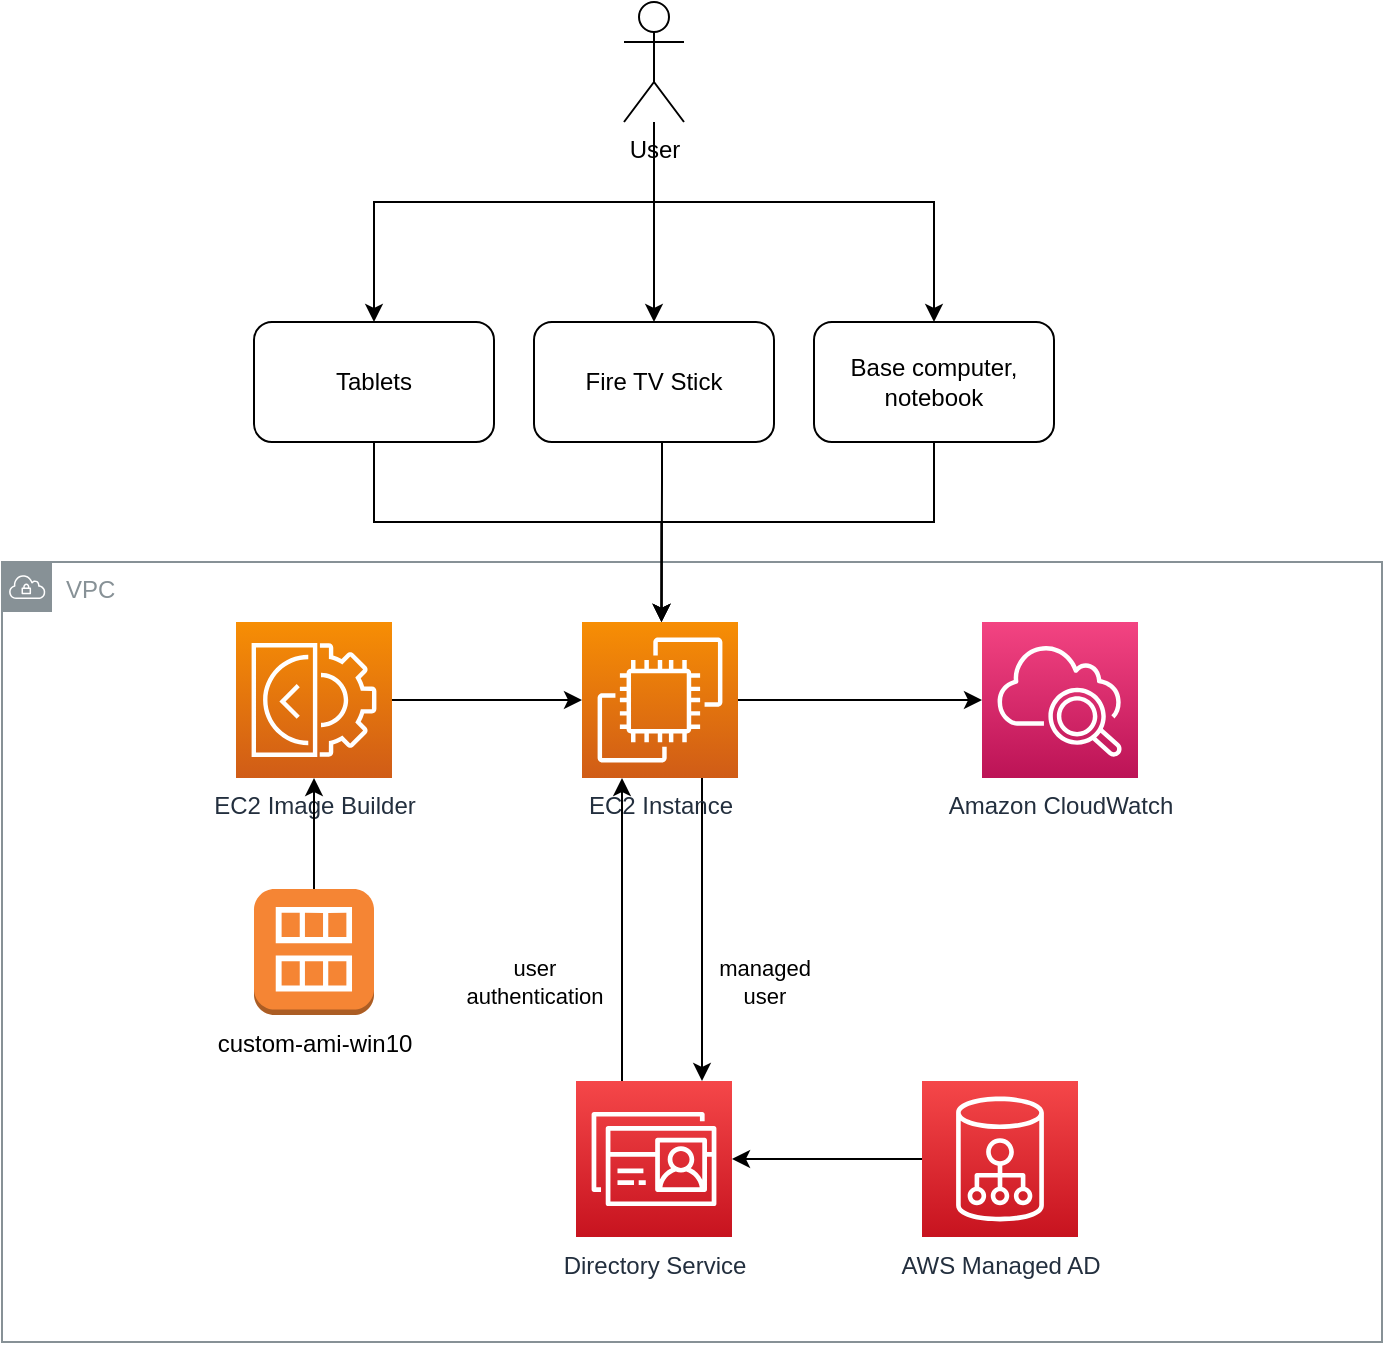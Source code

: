 <mxfile version="21.3.2" type="device">
  <diagram name="Page-1" id="C7RZqaPVBrPBGMAQo_RG">
    <mxGraphModel dx="1500" dy="784" grid="1" gridSize="10" guides="1" tooltips="1" connect="1" arrows="1" fold="1" page="1" pageScale="1" pageWidth="850" pageHeight="1100" math="0" shadow="0">
      <root>
        <mxCell id="0" />
        <mxCell id="1" parent="0" />
        <mxCell id="PoKVVymV3gFo9bp0MPfM-1" value="VPC" style="sketch=0;outlineConnect=0;gradientColor=none;html=1;whiteSpace=wrap;fontSize=12;fontStyle=0;shape=mxgraph.aws4.group;grIcon=mxgraph.aws4.group_vpc;strokeColor=#879196;fillColor=none;verticalAlign=top;align=left;spacingLeft=30;fontColor=#879196;dashed=0;" parent="1" vertex="1">
          <mxGeometry x="140" y="350" width="690" height="390" as="geometry" />
        </mxCell>
        <mxCell id="77cXRtI_JSIfpuq8JxOg-1" style="edgeStyle=orthogonalEdgeStyle;rounded=0;orthogonalLoop=1;jettySize=auto;html=1;entryX=0.5;entryY=0;entryDx=0;entryDy=0;" parent="1" source="77cXRtI_JSIfpuq8JxOg-4" target="77cXRtI_JSIfpuq8JxOg-6" edge="1">
          <mxGeometry relative="1" as="geometry" />
        </mxCell>
        <mxCell id="77cXRtI_JSIfpuq8JxOg-2" style="edgeStyle=orthogonalEdgeStyle;rounded=0;orthogonalLoop=1;jettySize=auto;html=1;entryX=0.5;entryY=0;entryDx=0;entryDy=0;" parent="1" source="77cXRtI_JSIfpuq8JxOg-4" target="77cXRtI_JSIfpuq8JxOg-16" edge="1">
          <mxGeometry relative="1" as="geometry">
            <Array as="points">
              <mxPoint x="466" y="170" />
              <mxPoint x="606" y="170" />
            </Array>
          </mxGeometry>
        </mxCell>
        <mxCell id="77cXRtI_JSIfpuq8JxOg-3" style="edgeStyle=orthogonalEdgeStyle;rounded=0;orthogonalLoop=1;jettySize=auto;html=1;entryX=0.5;entryY=0;entryDx=0;entryDy=0;" parent="1" source="77cXRtI_JSIfpuq8JxOg-4" target="77cXRtI_JSIfpuq8JxOg-18" edge="1">
          <mxGeometry relative="1" as="geometry">
            <Array as="points">
              <mxPoint x="466" y="170" />
              <mxPoint x="326" y="170" />
            </Array>
          </mxGeometry>
        </mxCell>
        <mxCell id="77cXRtI_JSIfpuq8JxOg-4" value="User" style="shape=umlActor;verticalLabelPosition=bottom;verticalAlign=top;html=1;outlineConnect=0;" parent="1" vertex="1">
          <mxGeometry x="451" y="70" width="30" height="60" as="geometry" />
        </mxCell>
        <mxCell id="77cXRtI_JSIfpuq8JxOg-5" style="edgeStyle=orthogonalEdgeStyle;rounded=0;orthogonalLoop=1;jettySize=auto;html=1;entryX=0.5;entryY=0;entryDx=0;entryDy=0;entryPerimeter=0;" parent="1" source="77cXRtI_JSIfpuq8JxOg-6" edge="1">
          <mxGeometry relative="1" as="geometry">
            <Array as="points">
              <mxPoint x="470" y="310" />
              <mxPoint x="470" y="310" />
            </Array>
            <mxPoint x="469.75" y="380" as="targetPoint" />
          </mxGeometry>
        </mxCell>
        <mxCell id="77cXRtI_JSIfpuq8JxOg-6" value="Fire TV Stick " style="rounded=1;whiteSpace=wrap;html=1;" parent="1" vertex="1">
          <mxGeometry x="406" y="230" width="120" height="60" as="geometry" />
        </mxCell>
        <mxCell id="77cXRtI_JSIfpuq8JxOg-15" style="edgeStyle=orthogonalEdgeStyle;rounded=0;orthogonalLoop=1;jettySize=auto;html=1;entryX=0.5;entryY=0;entryDx=0;entryDy=0;entryPerimeter=0;" parent="1" source="77cXRtI_JSIfpuq8JxOg-16" edge="1">
          <mxGeometry relative="1" as="geometry">
            <Array as="points">
              <mxPoint x="606" y="330" />
              <mxPoint x="470" y="330" />
            </Array>
            <mxPoint x="469.75" y="380" as="targetPoint" />
          </mxGeometry>
        </mxCell>
        <mxCell id="77cXRtI_JSIfpuq8JxOg-16" value="Base computer, notebook" style="rounded=1;whiteSpace=wrap;html=1;" parent="1" vertex="1">
          <mxGeometry x="546" y="230" width="120" height="60" as="geometry" />
        </mxCell>
        <mxCell id="77cXRtI_JSIfpuq8JxOg-17" style="edgeStyle=orthogonalEdgeStyle;rounded=0;orthogonalLoop=1;jettySize=auto;html=1;entryX=0.5;entryY=0;entryDx=0;entryDy=0;entryPerimeter=0;" parent="1" source="77cXRtI_JSIfpuq8JxOg-18" edge="1">
          <mxGeometry relative="1" as="geometry">
            <Array as="points">
              <mxPoint x="326" y="330" />
              <mxPoint x="470" y="330" />
            </Array>
            <mxPoint x="469.75" y="380" as="targetPoint" />
          </mxGeometry>
        </mxCell>
        <mxCell id="77cXRtI_JSIfpuq8JxOg-18" value="Tablets" style="rounded=1;whiteSpace=wrap;html=1;" parent="1" vertex="1">
          <mxGeometry x="266" y="230" width="120" height="60" as="geometry" />
        </mxCell>
        <mxCell id="77cXRtI_JSIfpuq8JxOg-32" style="edgeStyle=orthogonalEdgeStyle;rounded=0;orthogonalLoop=1;jettySize=auto;html=1;" parent="1" source="77cXRtI_JSIfpuq8JxOg-26" target="77cXRtI_JSIfpuq8JxOg-28" edge="1">
          <mxGeometry relative="1" as="geometry">
            <Array as="points">
              <mxPoint x="490" y="500" />
              <mxPoint x="490" y="500" />
            </Array>
          </mxGeometry>
        </mxCell>
        <mxCell id="LspkCzFz1f-jP7OuuWde-6" style="edgeStyle=orthogonalEdgeStyle;rounded=0;orthogonalLoop=1;jettySize=auto;html=1;entryX=0;entryY=0.5;entryDx=0;entryDy=0;entryPerimeter=0;" parent="1" source="77cXRtI_JSIfpuq8JxOg-26" target="LspkCzFz1f-jP7OuuWde-5" edge="1">
          <mxGeometry relative="1" as="geometry" />
        </mxCell>
        <mxCell id="77cXRtI_JSIfpuq8JxOg-26" value="EC2 Instance" style="sketch=0;points=[[0,0,0],[0.25,0,0],[0.5,0,0],[0.75,0,0],[1,0,0],[0,1,0],[0.25,1,0],[0.5,1,0],[0.75,1,0],[1,1,0],[0,0.25,0],[0,0.5,0],[0,0.75,0],[1,0.25,0],[1,0.5,0],[1,0.75,0]];outlineConnect=0;fontColor=#232F3E;gradientColor=#F78E04;gradientDirection=north;fillColor=#D05C17;strokeColor=#ffffff;dashed=0;verticalLabelPosition=bottom;verticalAlign=top;align=center;html=1;fontSize=12;fontStyle=0;aspect=fixed;shape=mxgraph.aws4.resourceIcon;resIcon=mxgraph.aws4.ec2;" parent="1" vertex="1">
          <mxGeometry x="430" y="380" width="78" height="78" as="geometry" />
        </mxCell>
        <mxCell id="77cXRtI_JSIfpuq8JxOg-33" style="edgeStyle=orthogonalEdgeStyle;rounded=0;orthogonalLoop=1;jettySize=auto;html=1;entryX=1;entryY=0.5;entryDx=0;entryDy=0;entryPerimeter=0;" parent="1" source="77cXRtI_JSIfpuq8JxOg-27" target="77cXRtI_JSIfpuq8JxOg-28" edge="1">
          <mxGeometry relative="1" as="geometry" />
        </mxCell>
        <mxCell id="77cXRtI_JSIfpuq8JxOg-27" value="AWS Managed AD" style="sketch=0;points=[[0,0,0],[0.25,0,0],[0.5,0,0],[0.75,0,0],[1,0,0],[0,1,0],[0.25,1,0],[0.5,1,0],[0.75,1,0],[1,1,0],[0,0.25,0],[0,0.5,0],[0,0.75,0],[1,0.25,0],[1,0.5,0],[1,0.75,0]];outlineConnect=0;fontColor=#232F3E;gradientColor=#F54749;gradientDirection=north;fillColor=#C7131F;strokeColor=#ffffff;dashed=0;verticalLabelPosition=bottom;verticalAlign=top;align=center;html=1;fontSize=12;fontStyle=0;aspect=fixed;shape=mxgraph.aws4.resourceIcon;resIcon=mxgraph.aws4.cloud_directory;" parent="1" vertex="1">
          <mxGeometry x="600" y="609.5" width="78" height="78" as="geometry" />
        </mxCell>
        <mxCell id="77cXRtI_JSIfpuq8JxOg-31" style="edgeStyle=orthogonalEdgeStyle;rounded=0;orthogonalLoop=1;jettySize=auto;html=1;" parent="1" source="77cXRtI_JSIfpuq8JxOg-28" target="77cXRtI_JSIfpuq8JxOg-26" edge="1">
          <mxGeometry relative="1" as="geometry">
            <Array as="points">
              <mxPoint x="450" y="490" />
              <mxPoint x="450" y="490" />
            </Array>
          </mxGeometry>
        </mxCell>
        <mxCell id="77cXRtI_JSIfpuq8JxOg-28" value="Directory Service" style="sketch=0;points=[[0,0,0],[0.25,0,0],[0.5,0,0],[0.75,0,0],[1,0,0],[0,1,0],[0.25,1,0],[0.5,1,0],[0.75,1,0],[1,1,0],[0,0.25,0],[0,0.5,0],[0,0.75,0],[1,0.25,0],[1,0.5,0],[1,0.75,0]];outlineConnect=0;fontColor=#232F3E;gradientColor=#F54749;gradientDirection=north;fillColor=#C7131F;strokeColor=#ffffff;dashed=0;verticalLabelPosition=bottom;verticalAlign=top;align=center;html=1;fontSize=12;fontStyle=0;aspect=fixed;shape=mxgraph.aws4.resourceIcon;resIcon=mxgraph.aws4.directory_service;" parent="1" vertex="1">
          <mxGeometry x="427" y="609.5" width="78" height="78" as="geometry" />
        </mxCell>
        <mxCell id="77cXRtI_JSIfpuq8JxOg-30" style="edgeStyle=orthogonalEdgeStyle;rounded=0;orthogonalLoop=1;jettySize=auto;html=1;entryX=0;entryY=0.5;entryDx=0;entryDy=0;entryPerimeter=0;" parent="1" source="LspkCzFz1f-jP7OuuWde-1" target="77cXRtI_JSIfpuq8JxOg-26" edge="1">
          <mxGeometry relative="1" as="geometry">
            <mxPoint x="370" y="419.5" as="sourcePoint" />
          </mxGeometry>
        </mxCell>
        <mxCell id="LspkCzFz1f-jP7OuuWde-1" value="EC2 Image Builder" style="sketch=0;points=[[0,0,0],[0.25,0,0],[0.5,0,0],[0.75,0,0],[1,0,0],[0,1,0],[0.25,1,0],[0.5,1,0],[0.75,1,0],[1,1,0],[0,0.25,0],[0,0.5,0],[0,0.75,0],[1,0.25,0],[1,0.5,0],[1,0.75,0]];outlineConnect=0;fontColor=#232F3E;gradientColor=#F78E04;gradientDirection=north;fillColor=#D05C17;strokeColor=#ffffff;dashed=0;verticalLabelPosition=bottom;verticalAlign=top;align=center;html=1;fontSize=12;fontStyle=0;aspect=fixed;shape=mxgraph.aws4.resourceIcon;resIcon=mxgraph.aws4.ec2_image_builder;" parent="1" vertex="1">
          <mxGeometry x="257" y="380" width="78" height="78" as="geometry" />
        </mxCell>
        <mxCell id="LspkCzFz1f-jP7OuuWde-4" style="edgeStyle=orthogonalEdgeStyle;rounded=0;orthogonalLoop=1;jettySize=auto;html=1;entryX=0.5;entryY=1;entryDx=0;entryDy=0;entryPerimeter=0;" parent="1" source="LspkCzFz1f-jP7OuuWde-2" target="LspkCzFz1f-jP7OuuWde-1" edge="1">
          <mxGeometry relative="1" as="geometry" />
        </mxCell>
        <mxCell id="LspkCzFz1f-jP7OuuWde-2" value="custom-ami-win10" style="outlineConnect=0;dashed=0;verticalLabelPosition=bottom;verticalAlign=top;align=center;html=1;shape=mxgraph.aws3.ami;fillColor=#F58534;gradientColor=none;" parent="1" vertex="1">
          <mxGeometry x="266" y="513.5" width="60" height="63" as="geometry" />
        </mxCell>
        <mxCell id="LspkCzFz1f-jP7OuuWde-5" value="Amazon CloudWatch" style="sketch=0;points=[[0,0,0],[0.25,0,0],[0.5,0,0],[0.75,0,0],[1,0,0],[0,1,0],[0.25,1,0],[0.5,1,0],[0.75,1,0],[1,1,0],[0,0.25,0],[0,0.5,0],[0,0.75,0],[1,0.25,0],[1,0.5,0],[1,0.75,0]];points=[[0,0,0],[0.25,0,0],[0.5,0,0],[0.75,0,0],[1,0,0],[0,1,0],[0.25,1,0],[0.5,1,0],[0.75,1,0],[1,1,0],[0,0.25,0],[0,0.5,0],[0,0.75,0],[1,0.25,0],[1,0.5,0],[1,0.75,0]];outlineConnect=0;fontColor=#232F3E;gradientColor=#F34482;gradientDirection=north;fillColor=#BC1356;strokeColor=#ffffff;dashed=0;verticalLabelPosition=bottom;verticalAlign=top;align=center;html=1;fontSize=12;fontStyle=0;aspect=fixed;shape=mxgraph.aws4.resourceIcon;resIcon=mxgraph.aws4.cloudwatch_2;" parent="1" vertex="1">
          <mxGeometry x="630" y="380" width="78" height="78" as="geometry" />
        </mxCell>
        <mxCell id="PoKVVymV3gFo9bp0MPfM-2" value="&lt;div&gt;user&lt;/div&gt;&lt;div&gt;authentication&lt;br&gt;&lt;/div&gt;" style="edgeLabel;html=1;align=center;verticalAlign=middle;resizable=0;points=[];" parent="1" vertex="1" connectable="0">
          <mxGeometry x="406" y="560" as="geometry" />
        </mxCell>
        <mxCell id="PoKVVymV3gFo9bp0MPfM-3" value="&lt;div&gt;managed &lt;br&gt;&lt;/div&gt;&lt;div&gt;user&lt;/div&gt;" style="edgeLabel;html=1;align=center;verticalAlign=middle;resizable=0;points=[];" parent="1" vertex="1" connectable="0">
          <mxGeometry x="520.25" y="560" as="geometry" />
        </mxCell>
      </root>
    </mxGraphModel>
  </diagram>
</mxfile>
